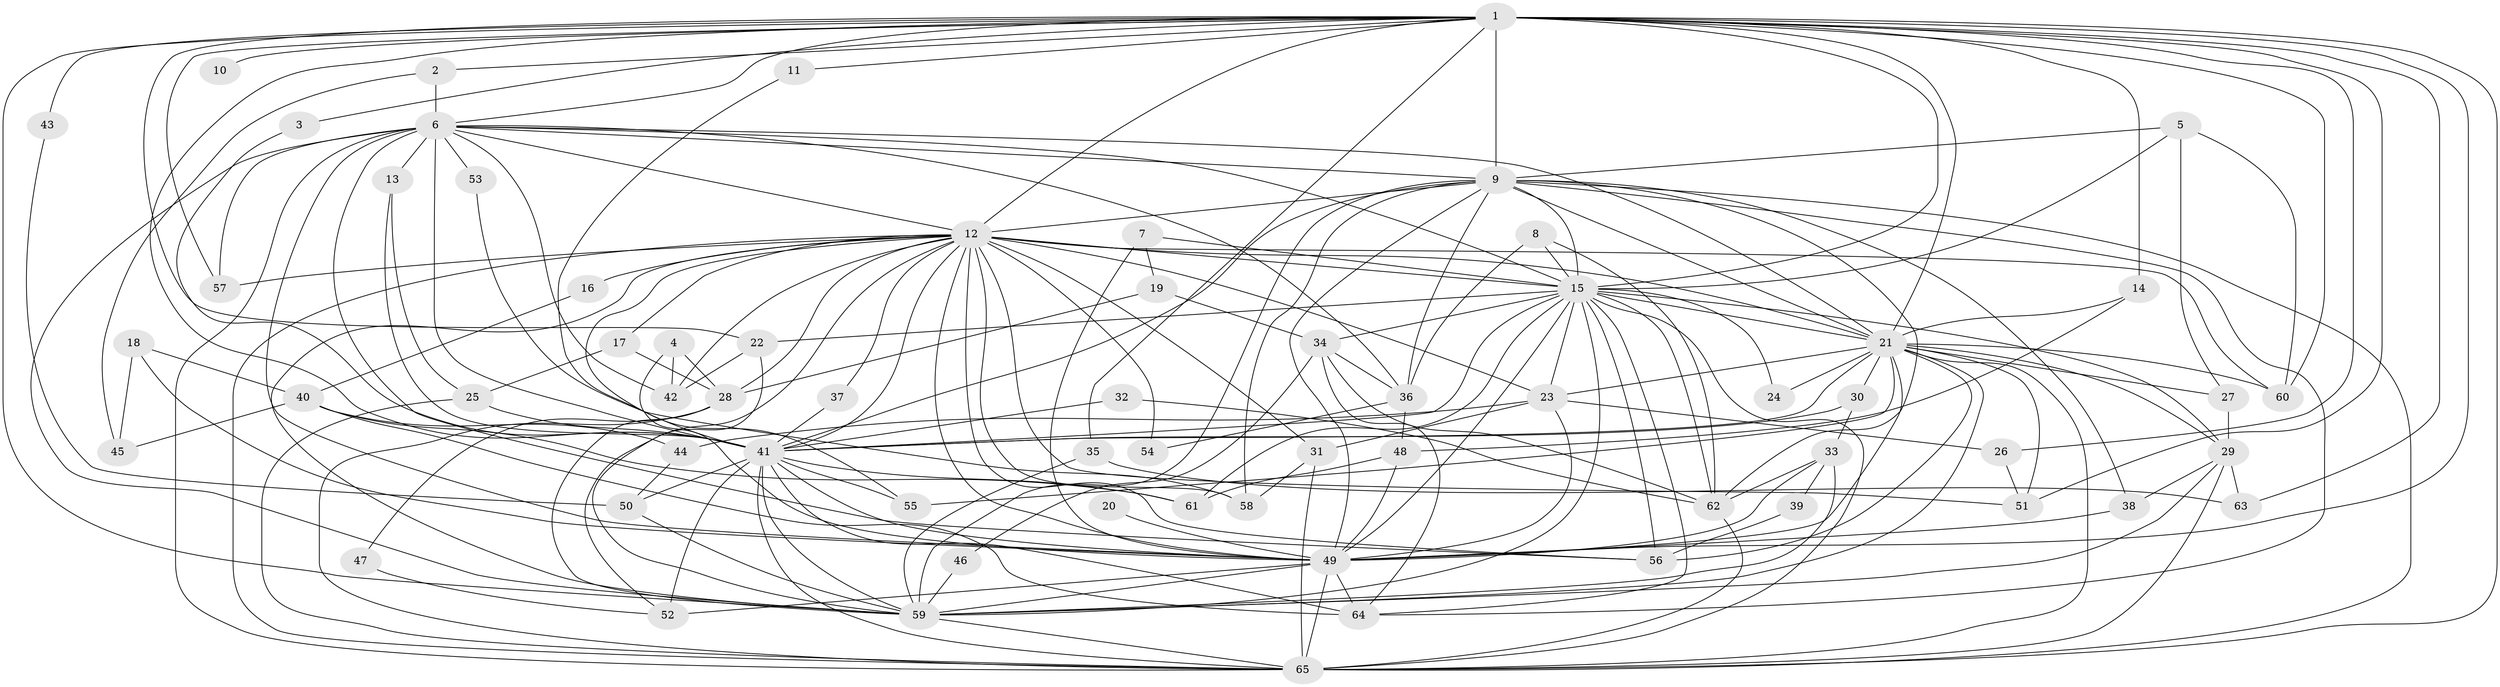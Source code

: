 // original degree distribution, {17: 0.007692307692307693, 21: 0.015384615384615385, 22: 0.007692307692307693, 23: 0.007692307692307693, 26: 0.015384615384615385, 25: 0.007692307692307693, 29: 0.007692307692307693, 19: 0.007692307692307693, 2: 0.5384615384615384, 4: 0.06923076923076923, 6: 0.023076923076923078, 3: 0.2076923076923077, 7: 0.03076923076923077, 5: 0.046153846153846156, 8: 0.007692307692307693}
// Generated by graph-tools (version 1.1) at 2025/36/03/04/25 23:36:26]
// undirected, 65 vertices, 190 edges
graph export_dot {
  node [color=gray90,style=filled];
  1;
  2;
  3;
  4;
  5;
  6;
  7;
  8;
  9;
  10;
  11;
  12;
  13;
  14;
  15;
  16;
  17;
  18;
  19;
  20;
  21;
  22;
  23;
  24;
  25;
  26;
  27;
  28;
  29;
  30;
  31;
  32;
  33;
  34;
  35;
  36;
  37;
  38;
  39;
  40;
  41;
  42;
  43;
  44;
  45;
  46;
  47;
  48;
  49;
  50;
  51;
  52;
  53;
  54;
  55;
  56;
  57;
  58;
  59;
  60;
  61;
  62;
  63;
  64;
  65;
  1 -- 2 [weight=1.0];
  1 -- 3 [weight=1.0];
  1 -- 6 [weight=1.0];
  1 -- 9 [weight=1.0];
  1 -- 10 [weight=1.0];
  1 -- 11 [weight=1.0];
  1 -- 12 [weight=1.0];
  1 -- 14 [weight=1.0];
  1 -- 15 [weight=1.0];
  1 -- 21 [weight=1.0];
  1 -- 22 [weight=1.0];
  1 -- 26 [weight=2.0];
  1 -- 35 [weight=1.0];
  1 -- 41 [weight=1.0];
  1 -- 43 [weight=1.0];
  1 -- 49 [weight=1.0];
  1 -- 51 [weight=1.0];
  1 -- 57 [weight=1.0];
  1 -- 59 [weight=1.0];
  1 -- 60 [weight=1.0];
  1 -- 63 [weight=1.0];
  1 -- 65 [weight=3.0];
  2 -- 6 [weight=1.0];
  2 -- 45 [weight=1.0];
  3 -- 41 [weight=1.0];
  4 -- 28 [weight=1.0];
  4 -- 42 [weight=1.0];
  4 -- 49 [weight=1.0];
  5 -- 9 [weight=1.0];
  5 -- 15 [weight=1.0];
  5 -- 27 [weight=1.0];
  5 -- 60 [weight=1.0];
  6 -- 9 [weight=2.0];
  6 -- 12 [weight=1.0];
  6 -- 13 [weight=2.0];
  6 -- 15 [weight=1.0];
  6 -- 21 [weight=1.0];
  6 -- 36 [weight=2.0];
  6 -- 41 [weight=1.0];
  6 -- 42 [weight=1.0];
  6 -- 49 [weight=1.0];
  6 -- 53 [weight=1.0];
  6 -- 56 [weight=1.0];
  6 -- 57 [weight=1.0];
  6 -- 59 [weight=2.0];
  6 -- 65 [weight=2.0];
  7 -- 15 [weight=1.0];
  7 -- 19 [weight=1.0];
  7 -- 49 [weight=1.0];
  8 -- 15 [weight=1.0];
  8 -- 36 [weight=1.0];
  8 -- 62 [weight=1.0];
  9 -- 12 [weight=1.0];
  9 -- 15 [weight=2.0];
  9 -- 21 [weight=1.0];
  9 -- 36 [weight=1.0];
  9 -- 38 [weight=1.0];
  9 -- 41 [weight=1.0];
  9 -- 49 [weight=1.0];
  9 -- 58 [weight=1.0];
  9 -- 59 [weight=1.0];
  9 -- 62 [weight=1.0];
  9 -- 64 [weight=1.0];
  9 -- 65 [weight=1.0];
  11 -- 41 [weight=1.0];
  12 -- 15 [weight=1.0];
  12 -- 16 [weight=1.0];
  12 -- 17 [weight=1.0];
  12 -- 21 [weight=4.0];
  12 -- 23 [weight=1.0];
  12 -- 28 [weight=2.0];
  12 -- 31 [weight=1.0];
  12 -- 37 [weight=1.0];
  12 -- 41 [weight=1.0];
  12 -- 42 [weight=1.0];
  12 -- 49 [weight=1.0];
  12 -- 51 [weight=1.0];
  12 -- 52 [weight=1.0];
  12 -- 54 [weight=1.0];
  12 -- 55 [weight=1.0];
  12 -- 56 [weight=1.0];
  12 -- 57 [weight=1.0];
  12 -- 58 [weight=2.0];
  12 -- 59 [weight=1.0];
  12 -- 60 [weight=1.0];
  12 -- 65 [weight=1.0];
  13 -- 25 [weight=1.0];
  13 -- 41 [weight=1.0];
  14 -- 21 [weight=1.0];
  14 -- 48 [weight=1.0];
  15 -- 21 [weight=1.0];
  15 -- 22 [weight=1.0];
  15 -- 23 [weight=1.0];
  15 -- 24 [weight=1.0];
  15 -- 29 [weight=1.0];
  15 -- 34 [weight=1.0];
  15 -- 41 [weight=1.0];
  15 -- 49 [weight=1.0];
  15 -- 56 [weight=1.0];
  15 -- 59 [weight=2.0];
  15 -- 61 [weight=2.0];
  15 -- 62 [weight=1.0];
  15 -- 64 [weight=1.0];
  15 -- 65 [weight=2.0];
  16 -- 40 [weight=1.0];
  17 -- 25 [weight=1.0];
  17 -- 28 [weight=1.0];
  18 -- 40 [weight=1.0];
  18 -- 45 [weight=1.0];
  18 -- 49 [weight=1.0];
  19 -- 28 [weight=1.0];
  19 -- 34 [weight=1.0];
  20 -- 49 [weight=1.0];
  21 -- 23 [weight=1.0];
  21 -- 24 [weight=2.0];
  21 -- 27 [weight=1.0];
  21 -- 29 [weight=1.0];
  21 -- 30 [weight=1.0];
  21 -- 41 [weight=1.0];
  21 -- 49 [weight=1.0];
  21 -- 51 [weight=1.0];
  21 -- 55 [weight=1.0];
  21 -- 56 [weight=1.0];
  21 -- 59 [weight=1.0];
  21 -- 60 [weight=1.0];
  21 -- 65 [weight=1.0];
  22 -- 42 [weight=1.0];
  22 -- 59 [weight=1.0];
  23 -- 26 [weight=1.0];
  23 -- 31 [weight=1.0];
  23 -- 44 [weight=1.0];
  23 -- 49 [weight=1.0];
  25 -- 41 [weight=1.0];
  25 -- 65 [weight=1.0];
  26 -- 51 [weight=1.0];
  27 -- 29 [weight=1.0];
  28 -- 47 [weight=1.0];
  28 -- 59 [weight=1.0];
  28 -- 65 [weight=2.0];
  29 -- 38 [weight=1.0];
  29 -- 59 [weight=1.0];
  29 -- 63 [weight=1.0];
  29 -- 65 [weight=1.0];
  30 -- 33 [weight=1.0];
  30 -- 41 [weight=1.0];
  31 -- 58 [weight=1.0];
  31 -- 65 [weight=1.0];
  32 -- 41 [weight=1.0];
  32 -- 62 [weight=1.0];
  33 -- 39 [weight=1.0];
  33 -- 49 [weight=1.0];
  33 -- 59 [weight=1.0];
  33 -- 62 [weight=1.0];
  34 -- 36 [weight=1.0];
  34 -- 46 [weight=1.0];
  34 -- 62 [weight=1.0];
  34 -- 64 [weight=1.0];
  35 -- 59 [weight=1.0];
  35 -- 63 [weight=1.0];
  36 -- 48 [weight=1.0];
  36 -- 54 [weight=1.0];
  37 -- 41 [weight=2.0];
  38 -- 49 [weight=1.0];
  39 -- 56 [weight=1.0];
  40 -- 44 [weight=1.0];
  40 -- 45 [weight=1.0];
  40 -- 61 [weight=1.0];
  40 -- 64 [weight=2.0];
  41 -- 49 [weight=2.0];
  41 -- 50 [weight=2.0];
  41 -- 52 [weight=2.0];
  41 -- 55 [weight=1.0];
  41 -- 59 [weight=1.0];
  41 -- 61 [weight=1.0];
  41 -- 64 [weight=1.0];
  41 -- 65 [weight=2.0];
  43 -- 50 [weight=1.0];
  44 -- 50 [weight=1.0];
  46 -- 59 [weight=1.0];
  47 -- 52 [weight=1.0];
  48 -- 49 [weight=1.0];
  48 -- 61 [weight=1.0];
  49 -- 52 [weight=1.0];
  49 -- 59 [weight=1.0];
  49 -- 64 [weight=1.0];
  49 -- 65 [weight=2.0];
  50 -- 59 [weight=1.0];
  53 -- 58 [weight=1.0];
  59 -- 65 [weight=2.0];
  62 -- 65 [weight=1.0];
}
